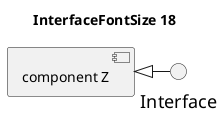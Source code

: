 @startuml
'!include ../../../plantuml-styles/plantuml-ae-skinparam-ex.iuml

skinparam InterfaceFontSize 18

title InterfaceFontSize 18


component "component Z" as z

interface Interface

z <|- Interface

@enduml